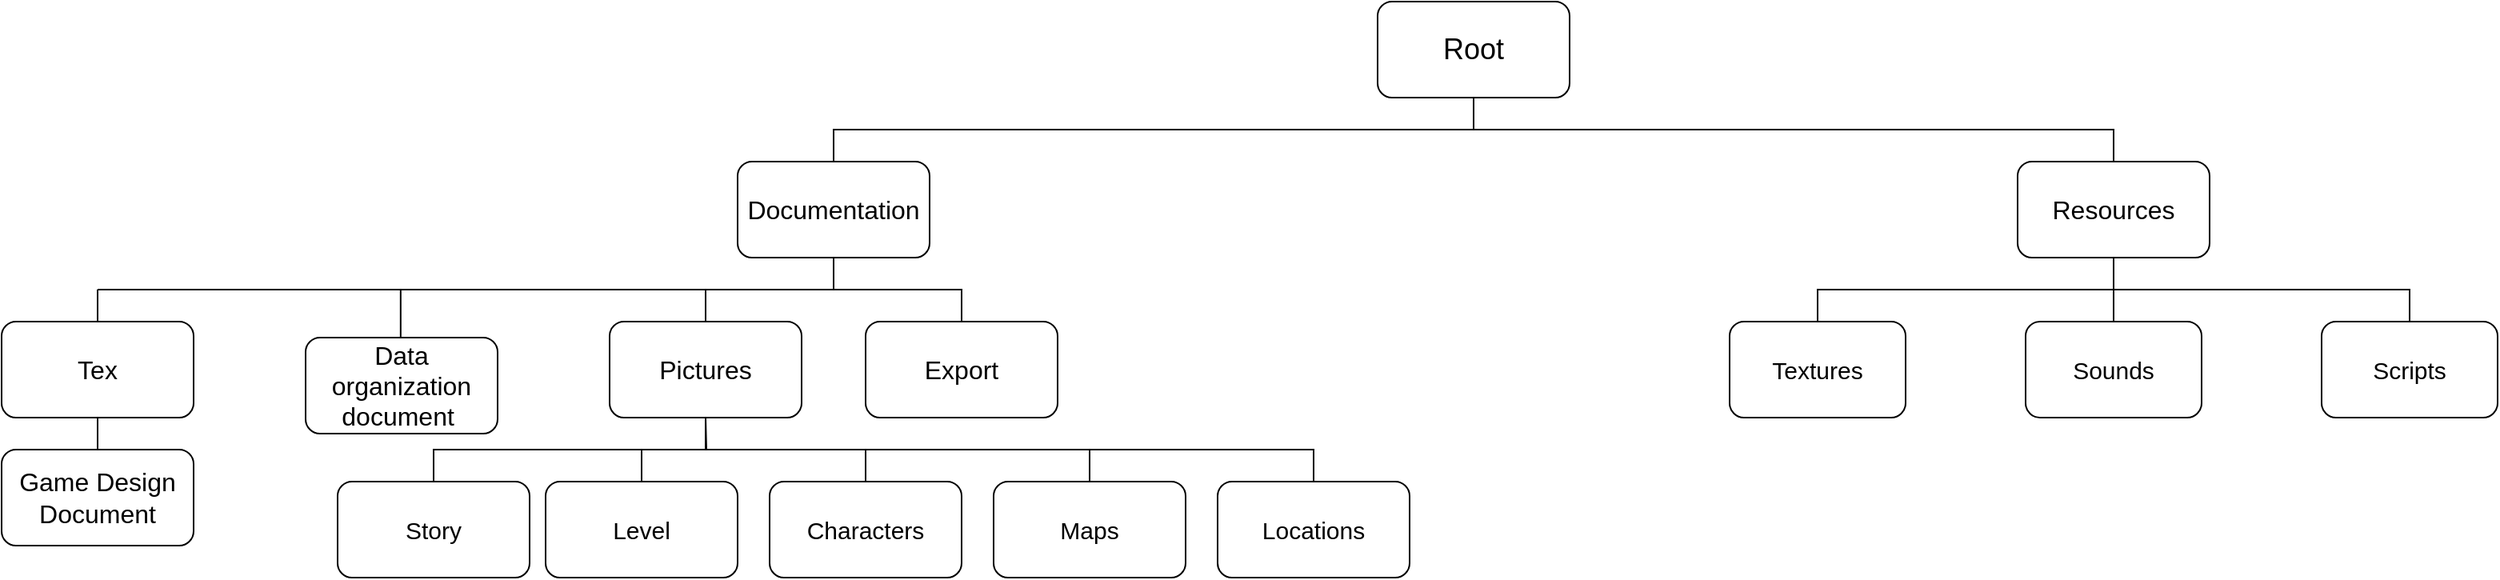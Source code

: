 <mxfile version="14.1.1" type="device"><diagram id="Ud9kL4iVgEKeG1mTA4BQ" name="Page-1"><mxGraphModel dx="1182" dy="152" grid="1" gridSize="10" guides="1" tooltips="1" connect="1" arrows="1" fold="1" page="1" pageScale="1" pageWidth="827" pageHeight="1169" math="0" shadow="0"><root><mxCell id="0"/><mxCell id="1" parent="0"/><mxCell id="c2U_dOLBAuVl5tQ7zyFh-1" value="&lt;font style=&quot;font-size: 18px&quot;&gt;Root&lt;/font&gt;" style="rounded=1;whiteSpace=wrap;html=1;" parent="1" vertex="1"><mxGeometry x="800" y="200" width="120" height="60" as="geometry"/></mxCell><mxCell id="c2U_dOLBAuVl5tQ7zyFh-2" style="edgeStyle=orthogonalEdgeStyle;rounded=0;orthogonalLoop=1;jettySize=auto;html=1;endArrow=none;endFill=0;" parent="1" source="c2U_dOLBAuVl5tQ7zyFh-3" target="c2U_dOLBAuVl5tQ7zyFh-1" edge="1"><mxGeometry relative="1" as="geometry"><Array as="points"><mxPoint x="460" y="280"/><mxPoint x="860" y="280"/></Array></mxGeometry></mxCell><mxCell id="c2U_dOLBAuVl5tQ7zyFh-3" value="&lt;font&gt;&lt;font style=&quot;font-size: 16px&quot;&gt;Documentation&lt;/font&gt;&lt;br&gt;&lt;/font&gt;" style="rounded=1;whiteSpace=wrap;html=1;" parent="1" vertex="1"><mxGeometry x="400" y="300" width="120" height="60" as="geometry"/></mxCell><mxCell id="c2U_dOLBAuVl5tQ7zyFh-4" style="edgeStyle=orthogonalEdgeStyle;rounded=0;orthogonalLoop=1;jettySize=auto;html=1;endArrow=none;endFill=0;" parent="1" source="c2U_dOLBAuVl5tQ7zyFh-5" target="c2U_dOLBAuVl5tQ7zyFh-1" edge="1"><mxGeometry relative="1" as="geometry"><Array as="points"><mxPoint x="1260" y="280"/><mxPoint x="860" y="280"/></Array></mxGeometry></mxCell><mxCell id="c2U_dOLBAuVl5tQ7zyFh-5" value="&lt;font style=&quot;font-size: 16px&quot;&gt;Resources&lt;br&gt;&lt;/font&gt;" style="rounded=1;whiteSpace=wrap;html=1;" parent="1" vertex="1"><mxGeometry x="1200" y="300" width="120" height="60" as="geometry"/></mxCell><mxCell id="c2U_dOLBAuVl5tQ7zyFh-6" style="edgeStyle=orthogonalEdgeStyle;rounded=0;orthogonalLoop=1;jettySize=auto;html=1;endArrow=none;endFill=0;" parent="1" source="c2U_dOLBAuVl5tQ7zyFh-7" target="c2U_dOLBAuVl5tQ7zyFh-3" edge="1"><mxGeometry relative="1" as="geometry"/></mxCell><mxCell id="c2U_dOLBAuVl5tQ7zyFh-7" value="&lt;font style=&quot;font-size: 16px&quot;&gt;Pictures&lt;/font&gt;" style="rounded=1;whiteSpace=wrap;html=1;" parent="1" vertex="1"><mxGeometry x="320" y="400" width="120" height="60" as="geometry"/></mxCell><mxCell id="c2U_dOLBAuVl5tQ7zyFh-8" style="edgeStyle=orthogonalEdgeStyle;rounded=0;orthogonalLoop=1;jettySize=auto;html=1;endArrow=none;endFill=0;" parent="1" source="c2U_dOLBAuVl5tQ7zyFh-9" target="c2U_dOLBAuVl5tQ7zyFh-3" edge="1"><mxGeometry relative="1" as="geometry"/></mxCell><mxCell id="c2U_dOLBAuVl5tQ7zyFh-9" value="&lt;font style=&quot;font-size: 16px&quot;&gt;Export&lt;/font&gt;" style="rounded=1;whiteSpace=wrap;html=1;" parent="1" vertex="1"><mxGeometry x="480" y="400" width="120" height="60" as="geometry"/></mxCell><mxCell id="c2U_dOLBAuVl5tQ7zyFh-10" style="edgeStyle=orthogonalEdgeStyle;rounded=0;orthogonalLoop=1;jettySize=auto;html=1;exitX=0.5;exitY=0;exitDx=0;exitDy=0;entryX=0.5;entryY=1;entryDx=0;entryDy=0;endArrow=none;endFill=0;" parent="1" source="c2U_dOLBAuVl5tQ7zyFh-11" target="c2U_dOLBAuVl5tQ7zyFh-7" edge="1"><mxGeometry relative="1" as="geometry"/></mxCell><mxCell id="c2U_dOLBAuVl5tQ7zyFh-11" value="&lt;font style=&quot;font-size: 15px&quot;&gt;Story&lt;/font&gt;" style="rounded=1;whiteSpace=wrap;html=1;" parent="1" vertex="1"><mxGeometry x="150" y="500" width="120" height="60" as="geometry"/></mxCell><mxCell id="c2U_dOLBAuVl5tQ7zyFh-12" style="edgeStyle=orthogonalEdgeStyle;rounded=0;orthogonalLoop=1;jettySize=auto;html=1;exitX=0.5;exitY=0;exitDx=0;exitDy=0;endArrow=none;endFill=0;" parent="1" source="c2U_dOLBAuVl5tQ7zyFh-13" edge="1"><mxGeometry relative="1" as="geometry"><mxPoint x="380" y="460" as="targetPoint"/></mxGeometry></mxCell><mxCell id="c2U_dOLBAuVl5tQ7zyFh-13" value="&lt;font style=&quot;font-size: 15px&quot;&gt;Level&lt;/font&gt;" style="rounded=1;whiteSpace=wrap;html=1;" parent="1" vertex="1"><mxGeometry x="280" y="500" width="120" height="60" as="geometry"/></mxCell><mxCell id="c2U_dOLBAuVl5tQ7zyFh-14" style="edgeStyle=orthogonalEdgeStyle;rounded=0;orthogonalLoop=1;jettySize=auto;html=1;endArrow=none;endFill=0;" parent="1" source="c2U_dOLBAuVl5tQ7zyFh-15" target="c2U_dOLBAuVl5tQ7zyFh-7" edge="1"><mxGeometry relative="1" as="geometry"/></mxCell><mxCell id="c2U_dOLBAuVl5tQ7zyFh-15" value="&lt;font&gt;&lt;font style=&quot;font-size: 15px&quot;&gt;Characters&lt;/font&gt;&lt;br&gt;&lt;/font&gt;" style="rounded=1;whiteSpace=wrap;html=1;" parent="1" vertex="1"><mxGeometry x="420" y="500" width="120" height="60" as="geometry"/></mxCell><mxCell id="c2U_dOLBAuVl5tQ7zyFh-16" style="edgeStyle=orthogonalEdgeStyle;rounded=0;orthogonalLoop=1;jettySize=auto;html=1;endArrow=none;endFill=0;" parent="1" source="c2U_dOLBAuVl5tQ7zyFh-17" target="c2U_dOLBAuVl5tQ7zyFh-7" edge="1"><mxGeometry relative="1" as="geometry"><Array as="points"><mxPoint x="620" y="480"/><mxPoint x="380" y="480"/></Array></mxGeometry></mxCell><mxCell id="c2U_dOLBAuVl5tQ7zyFh-17" value="&lt;span style=&quot;font-size: 15px&quot;&gt;Maps&lt;/span&gt;" style="rounded=1;whiteSpace=wrap;html=1;" parent="1" vertex="1"><mxGeometry x="560" y="500" width="120" height="60" as="geometry"/></mxCell><mxCell id="c2U_dOLBAuVl5tQ7zyFh-18" style="edgeStyle=orthogonalEdgeStyle;rounded=0;orthogonalLoop=1;jettySize=auto;html=1;endArrow=none;endFill=0;" parent="1" source="c2U_dOLBAuVl5tQ7zyFh-19" target="c2U_dOLBAuVl5tQ7zyFh-7" edge="1"><mxGeometry relative="1" as="geometry"><Array as="points"><mxPoint x="760" y="480"/><mxPoint x="380" y="480"/></Array></mxGeometry></mxCell><mxCell id="c2U_dOLBAuVl5tQ7zyFh-19" value="&lt;font style=&quot;font-size: 15px&quot;&gt;Locations&lt;/font&gt;" style="rounded=1;whiteSpace=wrap;html=1;" parent="1" vertex="1"><mxGeometry x="700" y="500" width="120" height="60" as="geometry"/></mxCell><mxCell id="c2U_dOLBAuVl5tQ7zyFh-30" style="edgeStyle=orthogonalEdgeStyle;rounded=0;orthogonalLoop=1;jettySize=auto;html=1;endArrow=none;endFill=0;" parent="1" source="c2U_dOLBAuVl5tQ7zyFh-31" target="c2U_dOLBAuVl5tQ7zyFh-5" edge="1"><mxGeometry relative="1" as="geometry"><Array as="points"><mxPoint x="1075" y="380"/><mxPoint x="1260" y="380"/></Array></mxGeometry></mxCell><mxCell id="c2U_dOLBAuVl5tQ7zyFh-31" value="&lt;font&gt;&lt;font style=&quot;font-size: 15px&quot;&gt;Textures&lt;/font&gt;&lt;br&gt;&lt;/font&gt;" style="rounded=1;whiteSpace=wrap;html=1;" parent="1" vertex="1"><mxGeometry x="1020" y="400" width="110" height="60" as="geometry"/></mxCell><mxCell id="c2U_dOLBAuVl5tQ7zyFh-32" style="edgeStyle=orthogonalEdgeStyle;rounded=0;orthogonalLoop=1;jettySize=auto;html=1;endArrow=none;endFill=0;" parent="1" source="c2U_dOLBAuVl5tQ7zyFh-33" target="c2U_dOLBAuVl5tQ7zyFh-5" edge="1"><mxGeometry relative="1" as="geometry"/></mxCell><mxCell id="c2U_dOLBAuVl5tQ7zyFh-33" value="&lt;font&gt;&lt;font style=&quot;font-size: 15px&quot;&gt;Sounds&lt;/font&gt;&lt;br&gt;&lt;/font&gt;" style="rounded=1;whiteSpace=wrap;html=1;" parent="1" vertex="1"><mxGeometry x="1205" y="400" width="110" height="60" as="geometry"/></mxCell><mxCell id="c2U_dOLBAuVl5tQ7zyFh-38" style="edgeStyle=orthogonalEdgeStyle;rounded=0;orthogonalLoop=1;jettySize=auto;html=1;endArrow=none;endFill=0;" parent="1" source="c2U_dOLBAuVl5tQ7zyFh-39" target="c2U_dOLBAuVl5tQ7zyFh-5" edge="1"><mxGeometry relative="1" as="geometry"><Array as="points"><mxPoint x="1445" y="380"/><mxPoint x="1260" y="380"/></Array></mxGeometry></mxCell><mxCell id="c2U_dOLBAuVl5tQ7zyFh-39" value="&lt;font&gt;&lt;font style=&quot;font-size: 15px&quot;&gt;Scripts&lt;/font&gt;&lt;br&gt;&lt;/font&gt;" style="rounded=1;whiteSpace=wrap;html=1;" parent="1" vertex="1"><mxGeometry x="1390" y="400" width="110" height="60" as="geometry"/></mxCell><mxCell id="SBe0UGncHeK76ofeWii5-4" value="&lt;font style=&quot;font-size: 16px&quot;&gt;Tex&lt;/font&gt;" style="rounded=1;whiteSpace=wrap;html=1;" parent="1" vertex="1"><mxGeometry x="-60" y="400" width="120" height="60" as="geometry"/></mxCell><mxCell id="SBe0UGncHeK76ofeWii5-5" value="" style="endArrow=none;html=1;" parent="1" edge="1"><mxGeometry width="50" height="50" relative="1" as="geometry"><mxPoint y="380" as="sourcePoint"/><mxPoint x="380" y="380" as="targetPoint"/></mxGeometry></mxCell><mxCell id="SBe0UGncHeK76ofeWii5-6" value="" style="endArrow=none;html=1;" parent="1" edge="1"><mxGeometry width="50" height="50" relative="1" as="geometry"><mxPoint y="400" as="sourcePoint"/><mxPoint y="380" as="targetPoint"/></mxGeometry></mxCell><mxCell id="SBe0UGncHeK76ofeWii5-15" value="" style="endArrow=none;html=1;" parent="1" edge="1"><mxGeometry width="50" height="50" relative="1" as="geometry"><mxPoint x="189.41" y="420" as="sourcePoint"/><mxPoint x="189.41" y="380" as="targetPoint"/></mxGeometry></mxCell><mxCell id="SBe0UGncHeK76ofeWii5-17" value="&lt;font style=&quot;font-size: 16px&quot;&gt;Data organization document&amp;nbsp;&lt;/font&gt;" style="rounded=1;whiteSpace=wrap;html=1;" parent="1" vertex="1"><mxGeometry x="130" y="410" width="120" height="60" as="geometry"/></mxCell><mxCell id="SBe0UGncHeK76ofeWii5-18" value="&lt;font style=&quot;font-size: 16px&quot;&gt;Game Design Document&lt;/font&gt;" style="rounded=1;whiteSpace=wrap;html=1;" parent="1" vertex="1"><mxGeometry x="-60" y="480" width="120" height="60" as="geometry"/></mxCell><mxCell id="3sXzTtdv5Ms_JMZUiuM6-5" value="" style="endArrow=none;html=1;entryX=0.5;entryY=1;entryDx=0;entryDy=0;" edge="1" parent="1" target="SBe0UGncHeK76ofeWii5-4"><mxGeometry width="50" height="50" relative="1" as="geometry"><mxPoint y="480" as="sourcePoint"/><mxPoint x="1" y="462" as="targetPoint"/></mxGeometry></mxCell></root></mxGraphModel></diagram></mxfile>